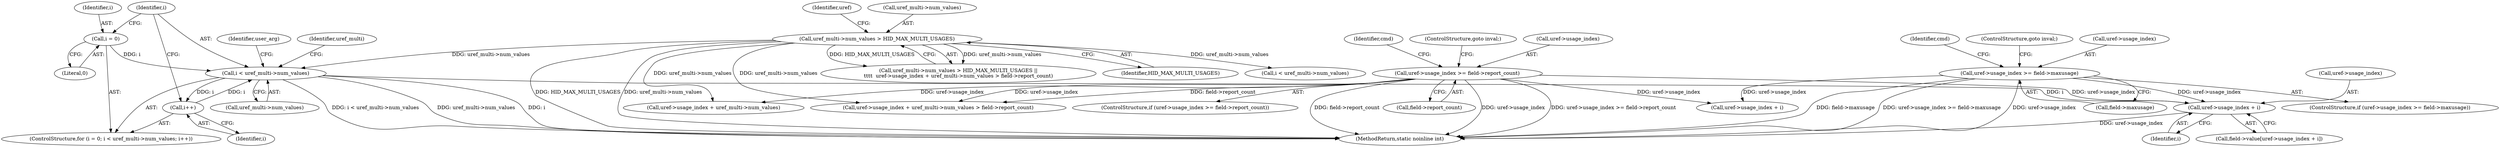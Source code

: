digraph "0_linux_93a2001bdfd5376c3dc2158653034c20392d15c5@pointer" {
"1000446" [label="(Call,uref->usage_index + i)"];
"1000325" [label="(Call,uref->usage_index >= field->maxusage)"];
"1000335" [label="(Call,uref->usage_index >= field->report_count)"];
"1000429" [label="(Call,i < uref_multi->num_values)"];
"1000426" [label="(Call,i = 0)"];
"1000434" [label="(Call,i++)"];
"1000354" [label="(Call,uref_multi->num_values > HID_MAX_MULTI_USAGES)"];
"1000342" [label="(ControlStructure,goto inval;)"];
"1000435" [label="(Identifier,i)"];
"1000465" [label="(Call,i < uref_multi->num_values)"];
"1000427" [label="(Identifier,i)"];
"1000332" [label="(ControlStructure,goto inval;)"];
"1000442" [label="(Call,field->value[uref->usage_index + i])"];
"1000336" [label="(Call,uref->usage_index)"];
"1000325" [label="(Call,uref->usage_index >= field->maxusage)"];
"1000324" [label="(ControlStructure,if (uref->usage_index >= field->maxusage))"];
"1000326" [label="(Call,uref->usage_index)"];
"1000348" [label="(Identifier,cmd)"];
"1000425" [label="(ControlStructure,for (i = 0; i < uref_multi->num_values; i++))"];
"1000447" [label="(Call,uref->usage_index)"];
"1000477" [label="(Call,uref->usage_index + i)"];
"1000354" [label="(Call,uref_multi->num_values > HID_MAX_MULTI_USAGES)"];
"1000362" [label="(Identifier,uref)"];
"1000446" [label="(Call,uref->usage_index + i)"];
"1000359" [label="(Call,uref->usage_index + uref_multi->num_values > field->report_count)"];
"1000360" [label="(Call,uref->usage_index + uref_multi->num_values)"];
"1000453" [label="(Identifier,user_arg)"];
"1000355" [label="(Call,uref_multi->num_values)"];
"1000450" [label="(Identifier,i)"];
"1000431" [label="(Call,uref_multi->num_values)"];
"1000334" [label="(ControlStructure,if (uref->usage_index >= field->report_count))"];
"1000429" [label="(Call,i < uref_multi->num_values)"];
"1000505" [label="(MethodReturn,static noinline int)"];
"1000426" [label="(Call,i = 0)"];
"1000372" [label="(Identifier,cmd)"];
"1000335" [label="(Call,uref->usage_index >= field->report_count)"];
"1000353" [label="(Call,uref_multi->num_values > HID_MAX_MULTI_USAGES ||\n\t\t\t\t  uref->usage_index + uref_multi->num_values > field->report_count)"];
"1000329" [label="(Call,field->maxusage)"];
"1000434" [label="(Call,i++)"];
"1000428" [label="(Literal,0)"];
"1000339" [label="(Call,field->report_count)"];
"1000430" [label="(Identifier,i)"];
"1000439" [label="(Identifier,uref_multi)"];
"1000358" [label="(Identifier,HID_MAX_MULTI_USAGES)"];
"1000446" -> "1000442"  [label="AST: "];
"1000446" -> "1000450"  [label="CFG: "];
"1000447" -> "1000446"  [label="AST: "];
"1000450" -> "1000446"  [label="AST: "];
"1000442" -> "1000446"  [label="CFG: "];
"1000446" -> "1000505"  [label="DDG: uref->usage_index"];
"1000325" -> "1000446"  [label="DDG: uref->usage_index"];
"1000335" -> "1000446"  [label="DDG: uref->usage_index"];
"1000429" -> "1000446"  [label="DDG: i"];
"1000325" -> "1000324"  [label="AST: "];
"1000325" -> "1000329"  [label="CFG: "];
"1000326" -> "1000325"  [label="AST: "];
"1000329" -> "1000325"  [label="AST: "];
"1000332" -> "1000325"  [label="CFG: "];
"1000372" -> "1000325"  [label="CFG: "];
"1000325" -> "1000505"  [label="DDG: uref->usage_index"];
"1000325" -> "1000505"  [label="DDG: field->maxusage"];
"1000325" -> "1000505"  [label="DDG: uref->usage_index >= field->maxusage"];
"1000325" -> "1000477"  [label="DDG: uref->usage_index"];
"1000335" -> "1000334"  [label="AST: "];
"1000335" -> "1000339"  [label="CFG: "];
"1000336" -> "1000335"  [label="AST: "];
"1000339" -> "1000335"  [label="AST: "];
"1000342" -> "1000335"  [label="CFG: "];
"1000348" -> "1000335"  [label="CFG: "];
"1000335" -> "1000505"  [label="DDG: field->report_count"];
"1000335" -> "1000505"  [label="DDG: uref->usage_index"];
"1000335" -> "1000505"  [label="DDG: uref->usage_index >= field->report_count"];
"1000335" -> "1000359"  [label="DDG: uref->usage_index"];
"1000335" -> "1000359"  [label="DDG: field->report_count"];
"1000335" -> "1000360"  [label="DDG: uref->usage_index"];
"1000335" -> "1000477"  [label="DDG: uref->usage_index"];
"1000429" -> "1000425"  [label="AST: "];
"1000429" -> "1000431"  [label="CFG: "];
"1000430" -> "1000429"  [label="AST: "];
"1000431" -> "1000429"  [label="AST: "];
"1000439" -> "1000429"  [label="CFG: "];
"1000453" -> "1000429"  [label="CFG: "];
"1000429" -> "1000505"  [label="DDG: uref_multi->num_values"];
"1000429" -> "1000505"  [label="DDG: i"];
"1000429" -> "1000505"  [label="DDG: i < uref_multi->num_values"];
"1000426" -> "1000429"  [label="DDG: i"];
"1000434" -> "1000429"  [label="DDG: i"];
"1000354" -> "1000429"  [label="DDG: uref_multi->num_values"];
"1000429" -> "1000434"  [label="DDG: i"];
"1000426" -> "1000425"  [label="AST: "];
"1000426" -> "1000428"  [label="CFG: "];
"1000427" -> "1000426"  [label="AST: "];
"1000428" -> "1000426"  [label="AST: "];
"1000430" -> "1000426"  [label="CFG: "];
"1000434" -> "1000425"  [label="AST: "];
"1000434" -> "1000435"  [label="CFG: "];
"1000435" -> "1000434"  [label="AST: "];
"1000430" -> "1000434"  [label="CFG: "];
"1000354" -> "1000353"  [label="AST: "];
"1000354" -> "1000358"  [label="CFG: "];
"1000355" -> "1000354"  [label="AST: "];
"1000358" -> "1000354"  [label="AST: "];
"1000362" -> "1000354"  [label="CFG: "];
"1000353" -> "1000354"  [label="CFG: "];
"1000354" -> "1000505"  [label="DDG: HID_MAX_MULTI_USAGES"];
"1000354" -> "1000505"  [label="DDG: uref_multi->num_values"];
"1000354" -> "1000353"  [label="DDG: uref_multi->num_values"];
"1000354" -> "1000353"  [label="DDG: HID_MAX_MULTI_USAGES"];
"1000354" -> "1000359"  [label="DDG: uref_multi->num_values"];
"1000354" -> "1000360"  [label="DDG: uref_multi->num_values"];
"1000354" -> "1000465"  [label="DDG: uref_multi->num_values"];
}
